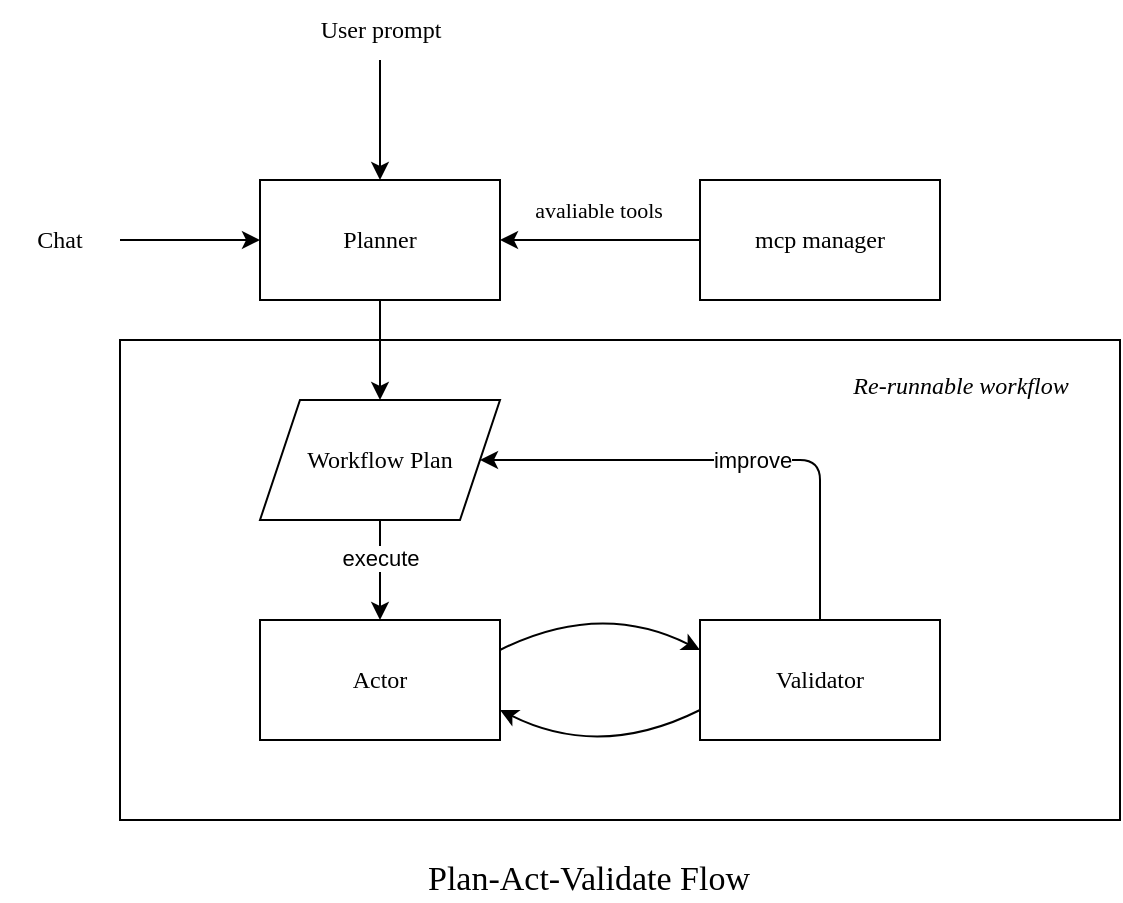 <mxfile>
    <diagram id="PRuB92aM3-QqW5k-jOVn" name="第 1 页">
        <mxGraphModel dx="886" dy="560" grid="1" gridSize="10" guides="1" tooltips="1" connect="1" arrows="1" fold="1" page="1" pageScale="1" pageWidth="827" pageHeight="1169" math="0" shadow="0">
            <root>
                <mxCell id="0"/>
                <mxCell id="1" parent="0"/>
                <mxCell id="12" value="" style="rounded=0;whiteSpace=wrap;html=1;fontFamily=Comic Sans MS;" parent="1" vertex="1">
                    <mxGeometry x="180" y="490" width="500" height="240" as="geometry"/>
                </mxCell>
                <mxCell id="9" value="" style="edgeStyle=none;html=1;fontFamily=Comic Sans MS;" parent="1" source="2" target="8" edge="1">
                    <mxGeometry relative="1" as="geometry"/>
                </mxCell>
                <mxCell id="2" value="Planner" style="rounded=0;whiteSpace=wrap;html=1;fontFamily=Comic Sans MS;" parent="1" vertex="1">
                    <mxGeometry x="250" y="410" width="120" height="60" as="geometry"/>
                </mxCell>
                <mxCell id="5" value="" style="edgeStyle=none;html=1;fontFamily=Comic Sans MS;entryX=0.5;entryY=0;entryDx=0;entryDy=0;" parent="1" source="4" target="2" edge="1">
                    <mxGeometry relative="1" as="geometry"/>
                </mxCell>
                <mxCell id="4" value="User prompt" style="text;html=1;align=center;verticalAlign=middle;resizable=0;points=[];autosize=1;strokeColor=none;fillColor=none;fontFamily=Comic Sans MS;" parent="1" vertex="1">
                    <mxGeometry x="265" y="320" width="90" height="30" as="geometry"/>
                </mxCell>
                <mxCell id="17" value="" style="edgeStyle=none;html=1;fontFamily=Comic Sans MS;" parent="1" source="8" target="16" edge="1">
                    <mxGeometry relative="1" as="geometry"/>
                </mxCell>
                <mxCell id="23" value="execute" style="edgeLabel;html=1;align=center;verticalAlign=middle;resizable=0;points=[];" parent="17" vertex="1" connectable="0">
                    <mxGeometry x="-0.253" relative="1" as="geometry">
                        <mxPoint as="offset"/>
                    </mxGeometry>
                </mxCell>
                <mxCell id="8" value="Workflow Plan" style="shape=parallelogram;perimeter=parallelogramPerimeter;whiteSpace=wrap;html=1;fixedSize=1;fontFamily=Comic Sans MS;rounded=0;" parent="1" vertex="1">
                    <mxGeometry x="250" y="520" width="120" height="60" as="geometry"/>
                </mxCell>
                <mxCell id="11" style="edgeStyle=none;html=1;entryX=0;entryY=0.5;entryDx=0;entryDy=0;rounded=1;curved=0;fontFamily=Comic Sans MS;" parent="1" source="10" target="2" edge="1">
                    <mxGeometry relative="1" as="geometry">
                        <Array as="points">
                            <mxPoint x="250" y="440"/>
                        </Array>
                    </mxGeometry>
                </mxCell>
                <mxCell id="10" value="Chat" style="text;html=1;align=center;verticalAlign=middle;whiteSpace=wrap;rounded=0;fontFamily=Comic Sans MS;" parent="1" vertex="1">
                    <mxGeometry x="120" y="425" width="60" height="30" as="geometry"/>
                </mxCell>
                <mxCell id="14" value="" style="edgeStyle=none;html=1;fontFamily=Comic Sans MS;" parent="1" source="13" target="2" edge="1">
                    <mxGeometry relative="1" as="geometry"/>
                </mxCell>
                <mxCell id="15" value="avaliable tools" style="edgeLabel;html=1;align=center;verticalAlign=middle;resizable=0;points=[];fontFamily=Comic Sans MS;" parent="14" vertex="1" connectable="0">
                    <mxGeometry x="0.02" y="-4" relative="1" as="geometry">
                        <mxPoint y="-11" as="offset"/>
                    </mxGeometry>
                </mxCell>
                <mxCell id="13" value="mcp manager" style="rounded=0;whiteSpace=wrap;html=1;fontFamily=Comic Sans MS;" parent="1" vertex="1">
                    <mxGeometry x="470" y="410" width="120" height="60" as="geometry"/>
                </mxCell>
                <mxCell id="19" style="edgeStyle=none;html=1;exitX=1;exitY=0.25;exitDx=0;exitDy=0;entryX=0;entryY=0.25;entryDx=0;entryDy=0;rounded=0;curved=1;fontFamily=Comic Sans MS;" parent="1" source="16" target="18" edge="1">
                    <mxGeometry relative="1" as="geometry">
                        <Array as="points">
                            <mxPoint x="420" y="620"/>
                        </Array>
                    </mxGeometry>
                </mxCell>
                <mxCell id="16" value="Actor" style="rounded=0;whiteSpace=wrap;html=1;fontFamily=Comic Sans MS;" parent="1" vertex="1">
                    <mxGeometry x="250" y="630" width="120" height="60" as="geometry"/>
                </mxCell>
                <mxCell id="20" style="edgeStyle=none;html=1;exitX=0;exitY=0.75;exitDx=0;exitDy=0;entryX=1;entryY=0.75;entryDx=0;entryDy=0;rounded=0;curved=1;fontFamily=Comic Sans MS;" parent="1" source="18" target="16" edge="1">
                    <mxGeometry relative="1" as="geometry">
                        <Array as="points">
                            <mxPoint x="420" y="700"/>
                        </Array>
                    </mxGeometry>
                </mxCell>
                <mxCell id="22" style="edgeStyle=none;html=1;entryX=1;entryY=0.5;entryDx=0;entryDy=0;" parent="1" source="18" target="8" edge="1">
                    <mxGeometry relative="1" as="geometry">
                        <Array as="points">
                            <mxPoint x="530" y="550"/>
                        </Array>
                    </mxGeometry>
                </mxCell>
                <mxCell id="24" value="improve" style="edgeLabel;html=1;align=center;verticalAlign=middle;resizable=0;points=[];" parent="22" vertex="1" connectable="0">
                    <mxGeometry x="-0.086" relative="1" as="geometry">
                        <mxPoint as="offset"/>
                    </mxGeometry>
                </mxCell>
                <mxCell id="18" value="Validator" style="rounded=0;whiteSpace=wrap;html=1;fontFamily=Comic Sans MS;" parent="1" vertex="1">
                    <mxGeometry x="470" y="630" width="120" height="60" as="geometry"/>
                </mxCell>
                <mxCell id="21" value="Re-runnable workflow" style="text;html=1;align=center;verticalAlign=middle;resizable=0;points=[];autosize=1;strokeColor=none;fillColor=none;fontStyle=2;fontFamily=Comic Sans MS;" parent="1" vertex="1">
                    <mxGeometry x="530" y="498" width="140" height="30" as="geometry"/>
                </mxCell>
                <mxCell id="25" value="Plan-Act-Validate Flow" style="edgeLabel;html=1;align=center;verticalAlign=middle;resizable=0;points=[];fontFamily=Comic Sans MS;fontSize=17;" vertex="1" connectable="0" parent="1">
                    <mxGeometry x="414" y="760" as="geometry"/>
                </mxCell>
            </root>
        </mxGraphModel>
    </diagram>
</mxfile>
